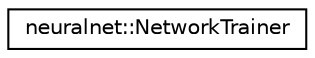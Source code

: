 digraph "Graphical Class Hierarchy"
{
  edge [fontname="Helvetica",fontsize="10",labelfontname="Helvetica",labelfontsize="10"];
  node [fontname="Helvetica",fontsize="10",shape=record];
  rankdir="LR";
  Node0 [label="neuralnet::NetworkTrainer",height=0.2,width=0.4,color="black", fillcolor="white", style="filled",URL="$classneuralnet_1_1NetworkTrainer.html",tooltip="Network&#39;s training wrapper. "];
}
